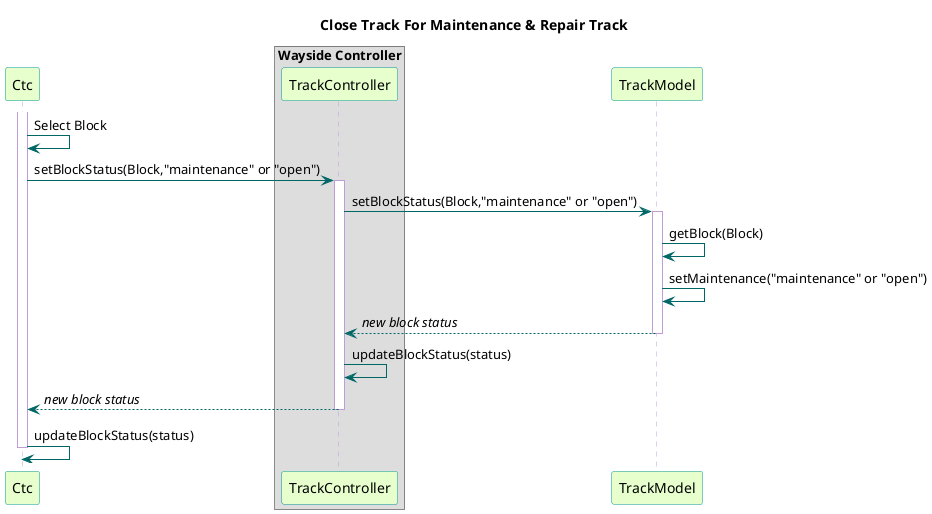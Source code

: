 @startuml

title Close Track For Maintenance & Repair Track

skinparam sequence {
  BackgroundColor transparent
  ParticipantBackgroundColor #e6ffcc
  ParticipantBorderColor 	#049595
  PackageBorderCOlor  #049595
  ArrowColor #006666
  LifeLineBorderColor #c09cd9
}

participant Ctc
box "Wayside Controller"
participant TrackController
end box
participant TrackModel

activate Ctc
Ctc -> Ctc : Select Block
Ctc -> TrackController : setBlockStatus(Block,"maintenance" or "open")

activate TrackController
TrackController -> TrackModel : setBlockStatus(Block,"maintenance" or "open")

activate TrackModel
TrackModel -> TrackModel : getBlock(Block)
TrackModel -> TrackModel : setMaintenance("maintenance" or "open")
TrackModel --> TrackController : //new block status//
deactivate TrackModel

TrackController -> TrackController : updateBlockStatus(status)
TrackController --> Ctc : //new block status//
deactivate TrackController

Ctc -> Ctc : updateBlockStatus(status)
deactivate Ctc
@enduml